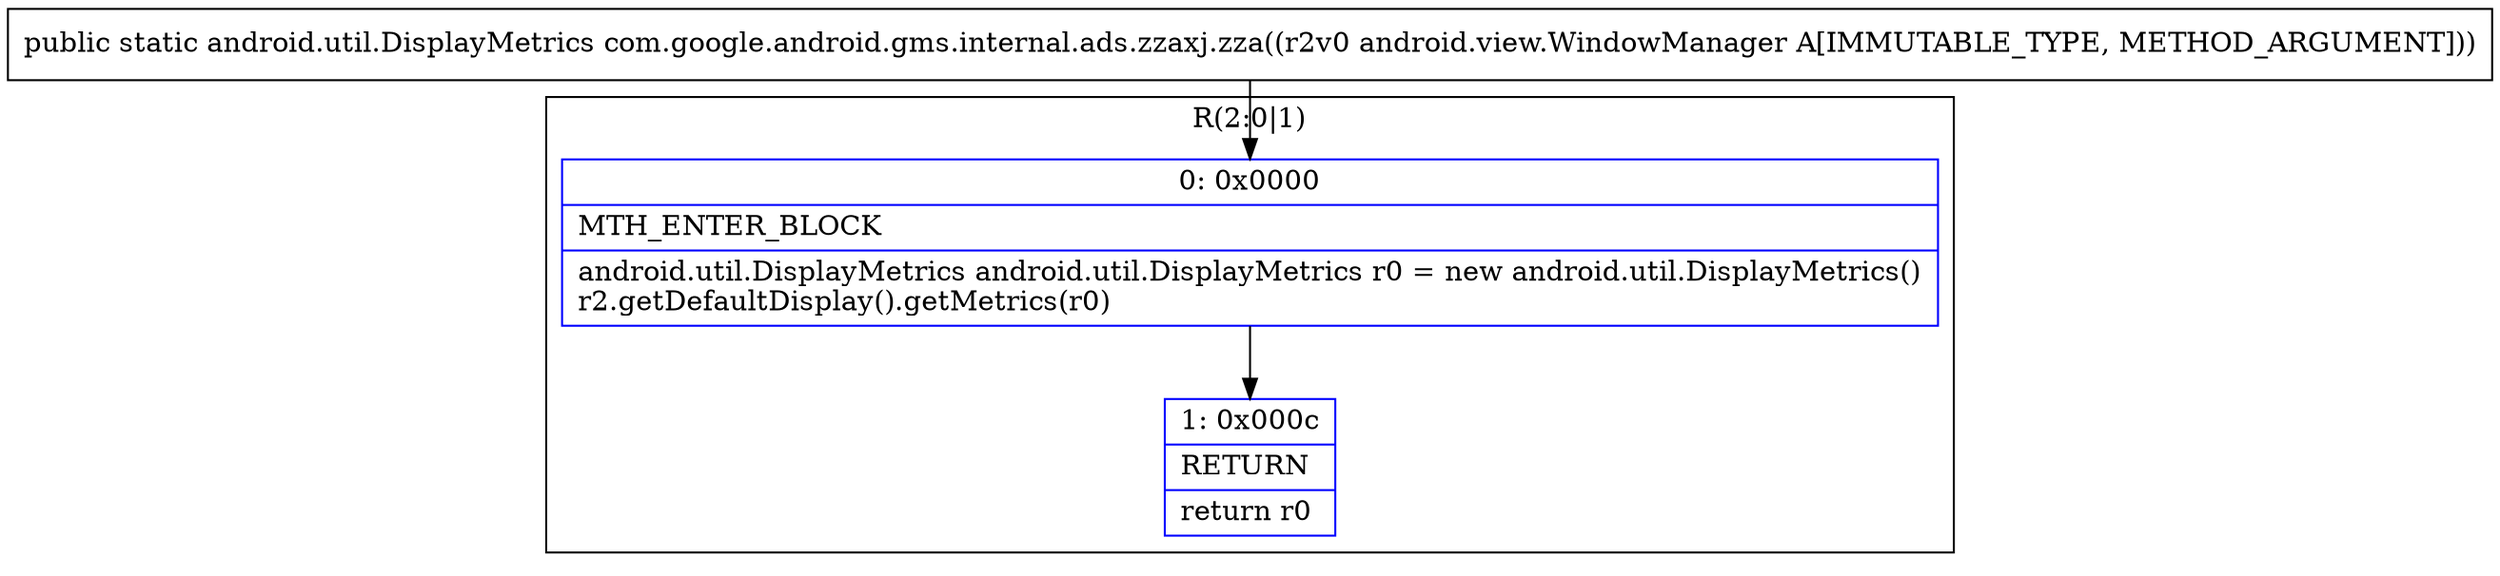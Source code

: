 digraph "CFG forcom.google.android.gms.internal.ads.zzaxj.zza(Landroid\/view\/WindowManager;)Landroid\/util\/DisplayMetrics;" {
subgraph cluster_Region_861283074 {
label = "R(2:0|1)";
node [shape=record,color=blue];
Node_0 [shape=record,label="{0\:\ 0x0000|MTH_ENTER_BLOCK\l|android.util.DisplayMetrics android.util.DisplayMetrics r0 = new android.util.DisplayMetrics()\lr2.getDefaultDisplay().getMetrics(r0)\l}"];
Node_1 [shape=record,label="{1\:\ 0x000c|RETURN\l|return r0\l}"];
}
MethodNode[shape=record,label="{public static android.util.DisplayMetrics com.google.android.gms.internal.ads.zzaxj.zza((r2v0 android.view.WindowManager A[IMMUTABLE_TYPE, METHOD_ARGUMENT])) }"];
MethodNode -> Node_0;
Node_0 -> Node_1;
}

